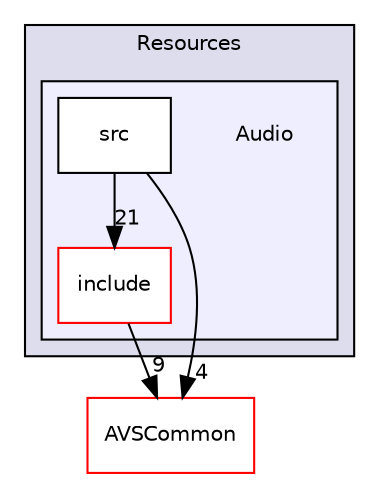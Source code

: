 digraph "/workplace/avs-device-sdk/ApplicationUtilities/Resources/Audio" {
  compound=true
  node [ fontsize="10", fontname="Helvetica"];
  edge [ labelfontsize="10", labelfontname="Helvetica"];
  subgraph clusterdir_64fbf9e5512ec11acc25e4f2d433d2a3 {
    graph [ bgcolor="#ddddee", pencolor="black", label="Resources" fontname="Helvetica", fontsize="10", URL="dir_64fbf9e5512ec11acc25e4f2d433d2a3.html"]
  subgraph clusterdir_3d91e97c9556b93865bb7c5dee8d4e5e {
    graph [ bgcolor="#eeeeff", pencolor="black", label="" URL="dir_3d91e97c9556b93865bb7c5dee8d4e5e.html"];
    dir_3d91e97c9556b93865bb7c5dee8d4e5e [shape=plaintext label="Audio"];
    dir_0fab1f71be7e23bf3bab649bfb25be86 [shape=box label="include" color="red" fillcolor="white" style="filled" URL="dir_0fab1f71be7e23bf3bab649bfb25be86.html"];
    dir_b51783db643fb76509d872fb0290629a [shape=box label="src" color="black" fillcolor="white" style="filled" URL="dir_b51783db643fb76509d872fb0290629a.html"];
  }
  }
  dir_13e65effb2bde530b17b3d5eefcd0266 [shape=box label="AVSCommon" fillcolor="white" style="filled" color="red" URL="dir_13e65effb2bde530b17b3d5eefcd0266.html"];
  dir_0fab1f71be7e23bf3bab649bfb25be86->dir_13e65effb2bde530b17b3d5eefcd0266 [headlabel="9", labeldistance=1.5 headhref="dir_000039_000015.html"];
  dir_b51783db643fb76509d872fb0290629a->dir_13e65effb2bde530b17b3d5eefcd0266 [headlabel="4", labeldistance=1.5 headhref="dir_000042_000015.html"];
  dir_b51783db643fb76509d872fb0290629a->dir_0fab1f71be7e23bf3bab649bfb25be86 [headlabel="21", labeldistance=1.5 headhref="dir_000042_000039.html"];
}
